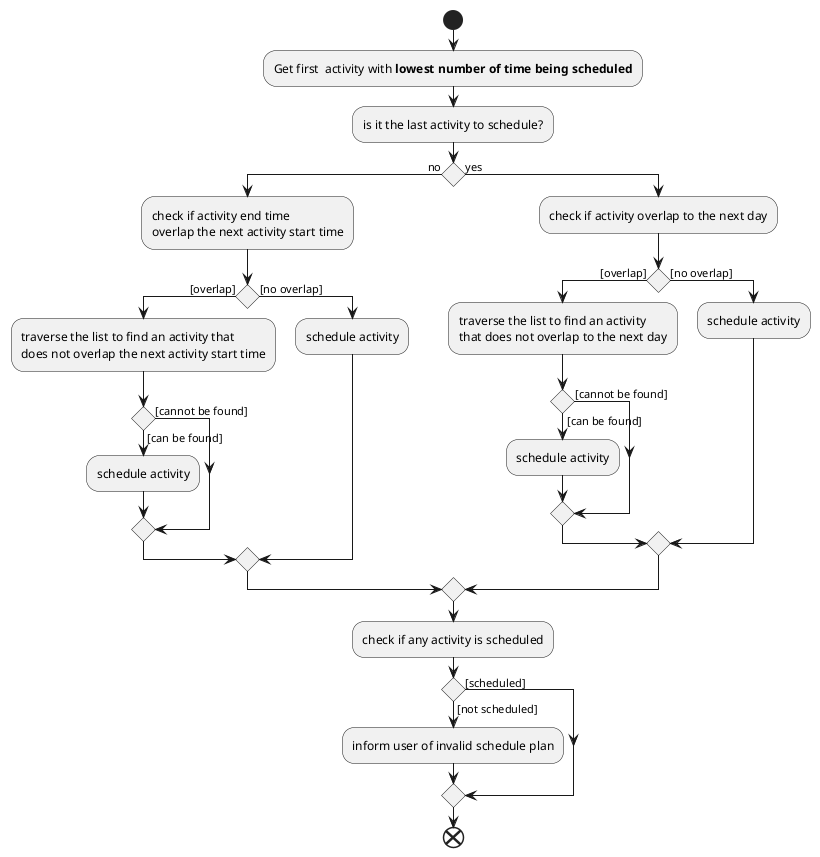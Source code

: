 @startuml
start
:Get first  activity with **lowest number of time being scheduled**;

:is it the last activity to schedule?;
    if() then (no)
       :check if activity end time \noverlap the next activity start time;
              if() then ([overlap])
            :traverse the list to find an activity that \ndoes not overlap the next activity start time;
                      if() then ([can be found])
                                      :schedule activity;
                                  else ([cannot be found])
                                  endif
              else([no overlap])
                  :schedule activity;
              endif
    else (yes)
        :check if activity overlap to the next day;
        if() then ([overlap])
            :traverse the list to find an activity \nthat does not overlap to the next day;
                if() then ([can be found])
                                :schedule activity;
                            else ([cannot be found])
                            endif
        else([no overlap])
            :schedule activity;
        endif
    endif;
    :check if any activity is scheduled;
        if() then ([not scheduled])
            :inform user of invalid schedule plan;
        else([scheduled])
        endif
end
@enduml
